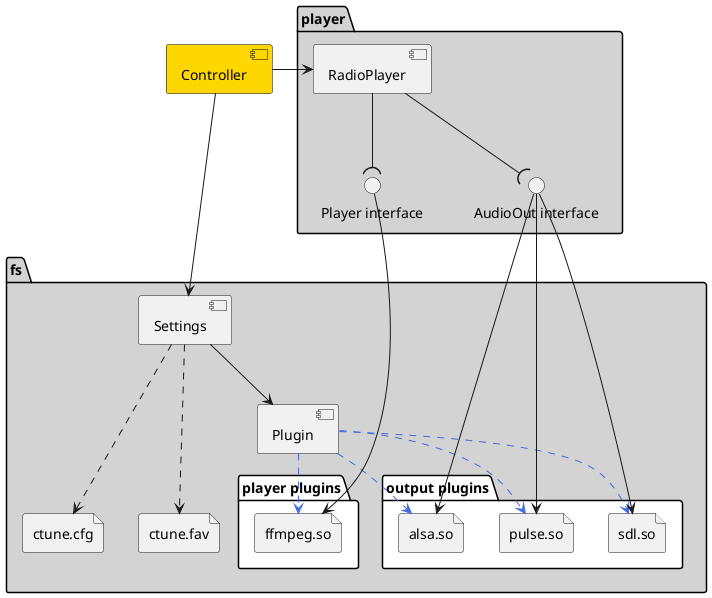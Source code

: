 @startuml
'https://plantuml.com/component-diagram

component Controller #back:gold;line:black

package player #lightgrey {
    component RadioPlayer
    interface "Player interface" as Player
    interface "AudioOut interface" as AudioOut

    RadioPlayer --( Player
    RadioPlayer --( AudioOut
}

package fs #lightgrey {
    component Settings
    file "ctune.cfg" as cfg
    file "ctune.fav" as fav

    Settings ...> cfg
    Settings ...> fav

    component Plugin

    package "player plugins" #white {
        file "ffmpeg.so" as pl_ffmpeg
    }

    package "output plugins" #white {
        file "pulse.so" as pl_pulse
        file "sdl.so" as pl_sld
        file "alsa.so" as pl_alsa
    }

    Plugin .[#RoyalBlue].> pl_sld
    Plugin .[#RoyalBlue].> pl_pulse
    Plugin .[#RoyalBlue].> pl_alsa
    Plugin .[#RoyalBlue].> pl_ffmpeg

    Settings --> Plugin
}

Player   ----> pl_ffmpeg
AudioOut ----> pl_sld
AudioOut ----> pl_pulse
AudioOut ----> pl_alsa

Controller -down-> Settings
Controller -right-> RadioPlayer

@enduml